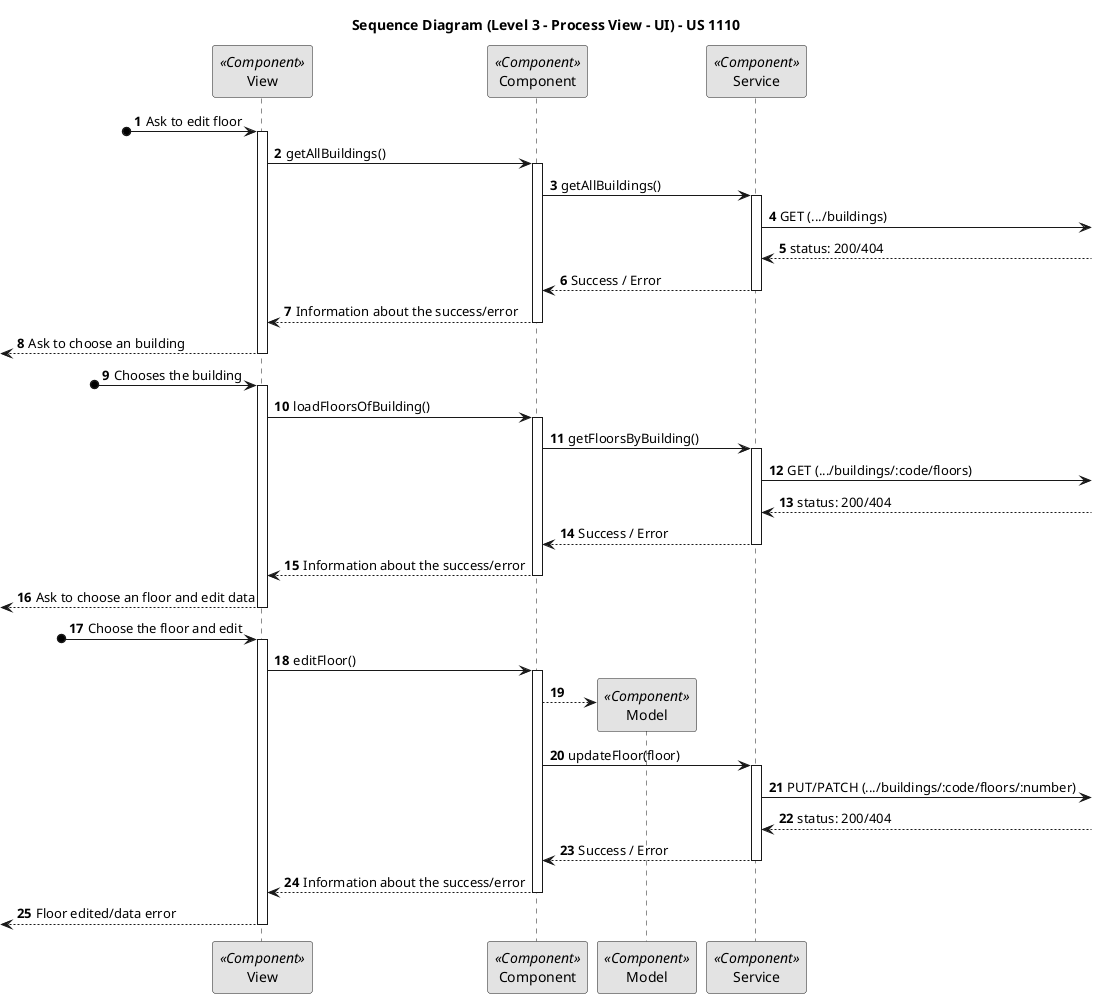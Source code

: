 @startuml
skinparam monochrome true
skinparam packageStyle rectangle
skinparam shadowing false

title Sequence Diagram (Level 3 - Process View - UI) - US 1110
autonumber

participant "View" as View <<Component>>
participant "Component" as Component <<Component>>
participant "Model" as Model <<Component>>
participant "Service" as Service <<Component>>

?o-> View : Ask to edit floor
activate View
    View -> Component : getAllBuildings()
    activate Component
        Component -> Service : getAllBuildings()
        activate Service
            Service -> : GET (.../buildings)
            Service <--: status: 200/404
            Service --> Component : Success / Error
        deactivate Service

        Component --> View : Information about the success/error
    deactivate Component
<-- View : Ask to choose an building
deactivate View

?o-> View : Chooses the building
activate View
    View -> Component : loadFloorsOfBuilding()
    activate Component
        Component -> Service : getFloorsByBuilding()
        activate Service
            Service -> : GET (.../buildings/:code/floors)
            Service <--: status: 200/404
            Service --> Component : Success / Error
        deactivate Service

        Component --> View : Information about the success/error
    deactivate Component
<-- View : Ask to choose an floor and edit data
deactivate View

?o-> View : Choose the floor and edit
activate View
    View -> Component : editFloor()
    activate Component
        Component --> Model** :
        Component -> Service : updateFloor(floor)
        activate Service
            Service -> : PUT/PATCH (.../buildings/:code/floors/:number)
            Service <--: status: 200/404
            Service --> Component : Success / Error
        deactivate Service

        Component --> View : Information about the success/error
    deactivate Component
<-- View : Floor edited/data error
deactivate View

@enduml